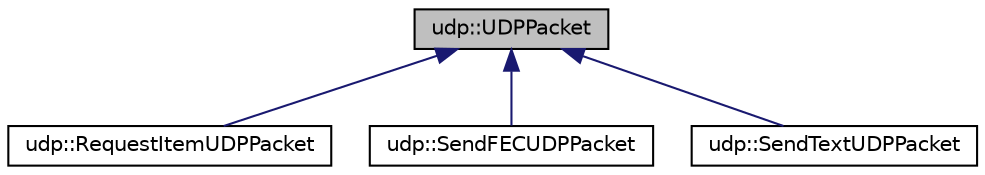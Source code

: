 digraph "udp::UDPPacket"
{
 // LATEX_PDF_SIZE
  edge [fontname="Helvetica",fontsize="10",labelfontname="Helvetica",labelfontsize="10"];
  node [fontname="Helvetica",fontsize="10",shape=record];
  Node1 [label="udp::UDPPacket",height=0.2,width=0.4,color="black", fillcolor="grey75", style="filled", fontcolor="black",tooltip=" "];
  Node1 -> Node2 [dir="back",color="midnightblue",fontsize="10",style="solid",fontname="Helvetica"];
  Node2 [label="udp::RequestItemUDPPacket",height=0.2,width=0.4,color="black", fillcolor="white", style="filled",URL="$structudp_1_1RequestItemUDPPacket.html",tooltip=" "];
  Node1 -> Node3 [dir="back",color="midnightblue",fontsize="10",style="solid",fontname="Helvetica"];
  Node3 [label="udp::SendFECUDPPacket",height=0.2,width=0.4,color="black", fillcolor="white", style="filled",URL="$structudp_1_1SendFECUDPPacket.html",tooltip=" "];
  Node1 -> Node4 [dir="back",color="midnightblue",fontsize="10",style="solid",fontname="Helvetica"];
  Node4 [label="udp::SendTextUDPPacket",height=0.2,width=0.4,color="black", fillcolor="white", style="filled",URL="$structudp_1_1SendTextUDPPacket.html",tooltip=" "];
}
